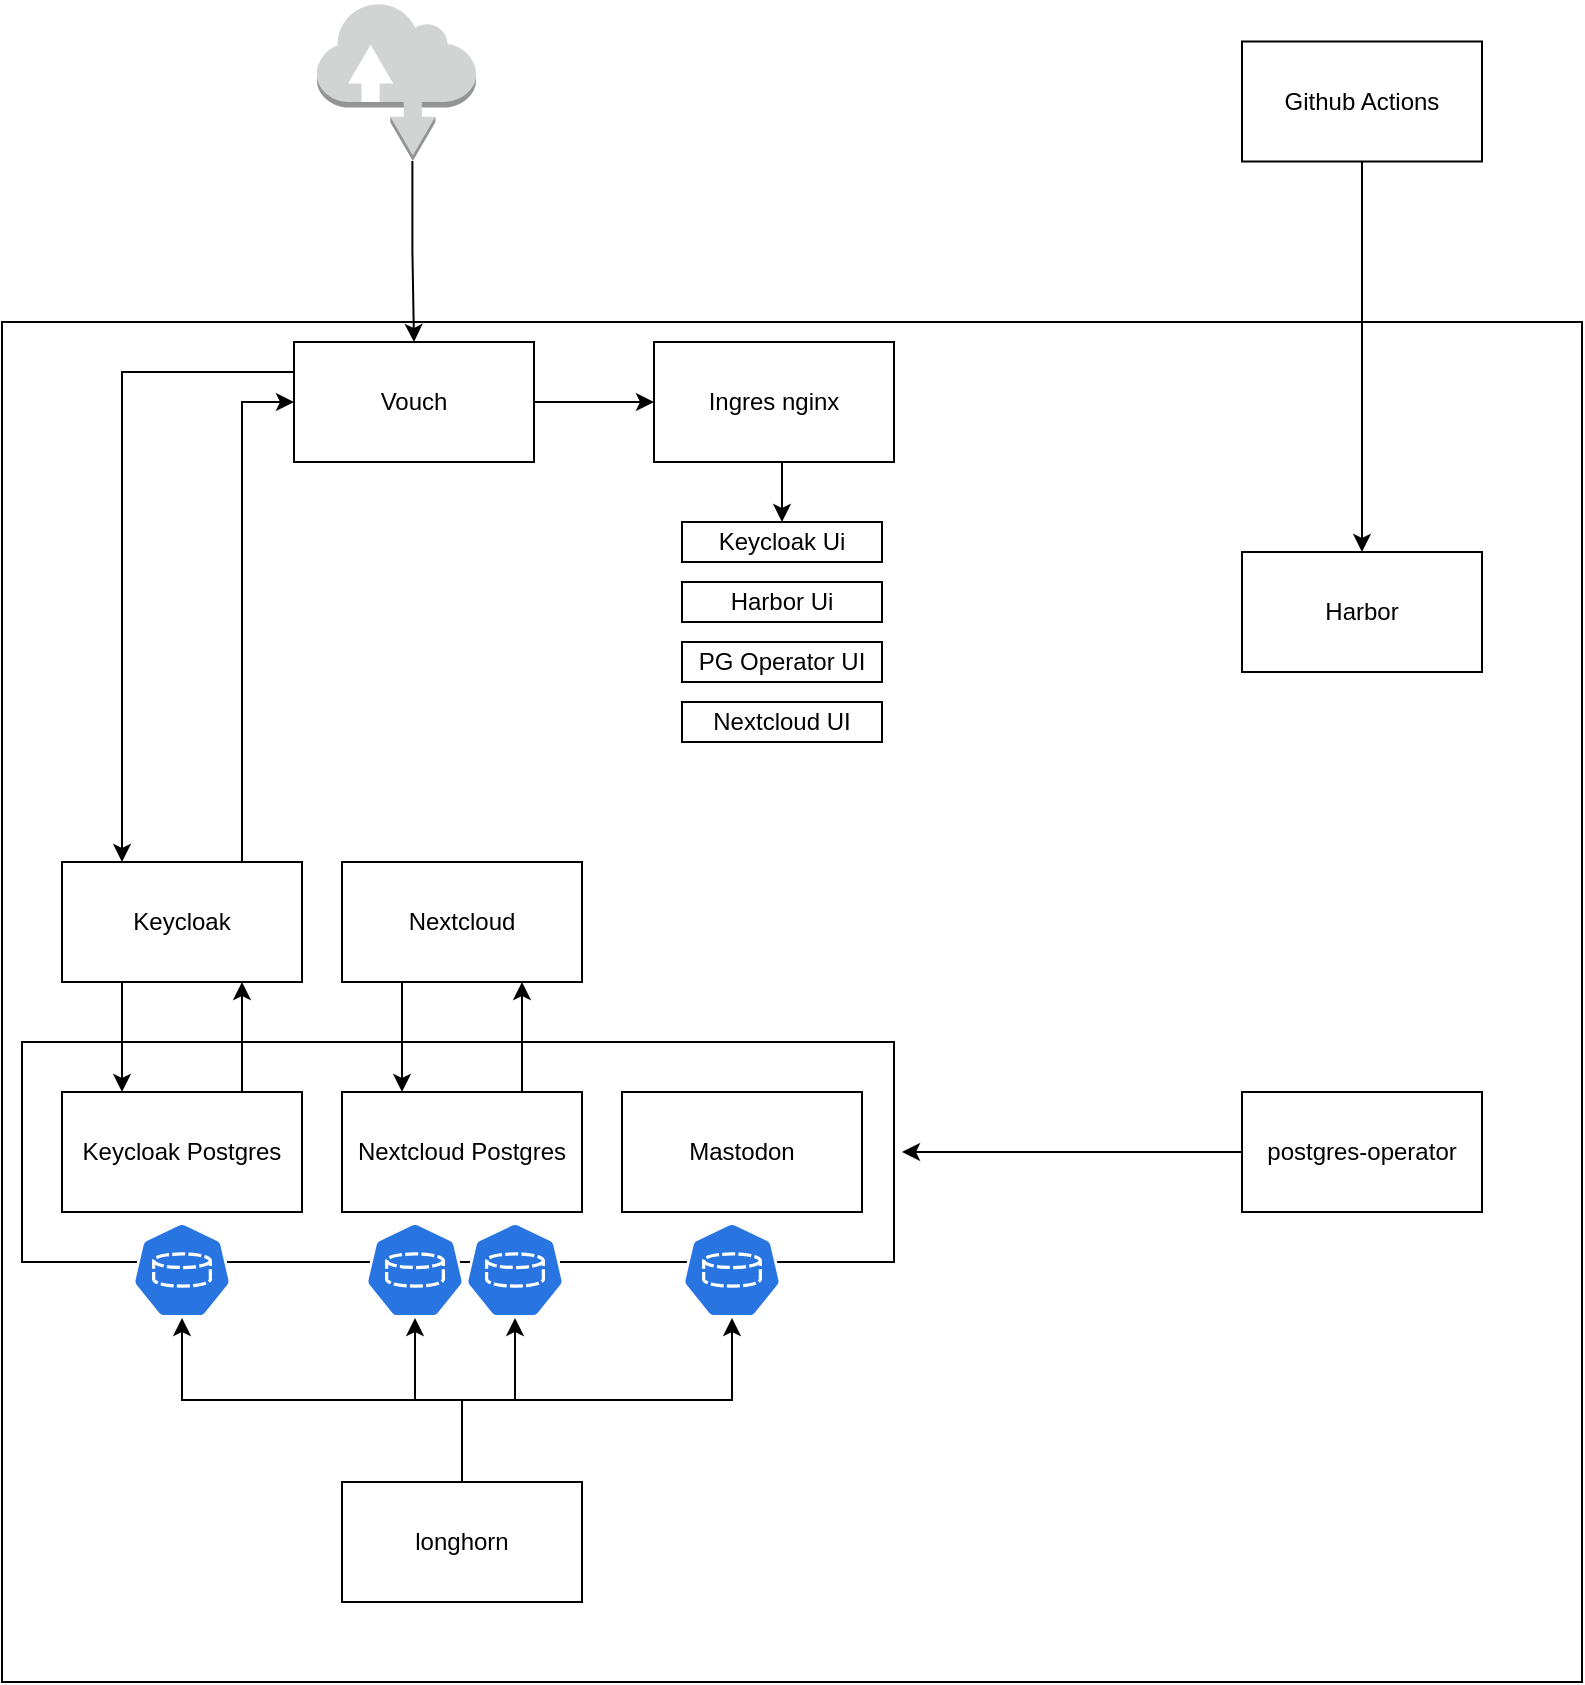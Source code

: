 <mxfile version="20.8.16" type="device"><diagram name="Page-1" id="F2AkuQkdOaABH2RYAQxE"><mxGraphModel dx="1194" dy="2018" grid="1" gridSize="10" guides="1" tooltips="1" connect="1" arrows="1" fold="1" page="1" pageScale="1" pageWidth="827" pageHeight="1169" math="0" shadow="0"><root><mxCell id="0"/><mxCell id="1" parent="0"/><mxCell id="3w4hOIexeYFyK0fPCycI-31" value="" style="rounded=0;whiteSpace=wrap;html=1;" vertex="1" parent="1"><mxGeometry x="10" y="140" width="790" height="680" as="geometry"/></mxCell><mxCell id="3w4hOIexeYFyK0fPCycI-20" value="" style="rounded=0;whiteSpace=wrap;html=1;" vertex="1" parent="1"><mxGeometry x="20" y="500" width="436" height="110" as="geometry"/></mxCell><mxCell id="3w4hOIexeYFyK0fPCycI-1" value="Harbor" style="rounded=0;whiteSpace=wrap;html=1;" vertex="1" parent="1"><mxGeometry x="630" y="255" width="120" height="60" as="geometry"/></mxCell><mxCell id="3w4hOIexeYFyK0fPCycI-56" style="edgeStyle=orthogonalEdgeStyle;rounded=0;orthogonalLoop=1;jettySize=auto;html=1;exitX=0.5;exitY=1;exitDx=0;exitDy=0;entryX=0.5;entryY=0;entryDx=0;entryDy=0;" edge="1" parent="1" source="3w4hOIexeYFyK0fPCycI-2" target="3w4hOIexeYFyK0fPCycI-34"><mxGeometry relative="1" as="geometry"/></mxCell><mxCell id="3w4hOIexeYFyK0fPCycI-2" value="Ingres nginx" style="rounded=0;whiteSpace=wrap;html=1;" vertex="1" parent="1"><mxGeometry x="336" y="150" width="120" height="60" as="geometry"/></mxCell><mxCell id="3w4hOIexeYFyK0fPCycI-19" style="edgeStyle=orthogonalEdgeStyle;rounded=0;orthogonalLoop=1;jettySize=auto;html=1;exitX=0;exitY=0.5;exitDx=0;exitDy=0;" edge="1" parent="1" source="3w4hOIexeYFyK0fPCycI-3"><mxGeometry relative="1" as="geometry"><mxPoint x="460" y="555" as="targetPoint"/></mxGeometry></mxCell><mxCell id="3w4hOIexeYFyK0fPCycI-3" value="postgres-operator" style="rounded=0;whiteSpace=wrap;html=1;" vertex="1" parent="1"><mxGeometry x="630" y="525" width="120" height="60" as="geometry"/></mxCell><mxCell id="3w4hOIexeYFyK0fPCycI-15" style="edgeStyle=orthogonalEdgeStyle;rounded=0;orthogonalLoop=1;jettySize=auto;html=1;exitX=0.5;exitY=0;exitDx=0;exitDy=0;" edge="1" parent="1" source="3w4hOIexeYFyK0fPCycI-4" target="3w4hOIexeYFyK0fPCycI-10"><mxGeometry relative="1" as="geometry"/></mxCell><mxCell id="3w4hOIexeYFyK0fPCycI-16" style="edgeStyle=orthogonalEdgeStyle;rounded=0;orthogonalLoop=1;jettySize=auto;html=1;exitX=0.5;exitY=0;exitDx=0;exitDy=0;entryX=0.5;entryY=1;entryDx=0;entryDy=0;entryPerimeter=0;" edge="1" parent="1" source="3w4hOIexeYFyK0fPCycI-4" target="3w4hOIexeYFyK0fPCycI-11"><mxGeometry relative="1" as="geometry"/></mxCell><mxCell id="3w4hOIexeYFyK0fPCycI-18" style="edgeStyle=orthogonalEdgeStyle;rounded=0;orthogonalLoop=1;jettySize=auto;html=1;exitX=0.5;exitY=0;exitDx=0;exitDy=0;entryX=0.5;entryY=1;entryDx=0;entryDy=0;entryPerimeter=0;" edge="1" parent="1" source="3w4hOIexeYFyK0fPCycI-4" target="3w4hOIexeYFyK0fPCycI-12"><mxGeometry relative="1" as="geometry"/></mxCell><mxCell id="3w4hOIexeYFyK0fPCycI-45" style="edgeStyle=orthogonalEdgeStyle;rounded=0;orthogonalLoop=1;jettySize=auto;html=1;exitX=0.5;exitY=0;exitDx=0;exitDy=0;entryX=0.5;entryY=1;entryDx=0;entryDy=0;entryPerimeter=0;" edge="1" parent="1" source="3w4hOIexeYFyK0fPCycI-4" target="3w4hOIexeYFyK0fPCycI-44"><mxGeometry relative="1" as="geometry"/></mxCell><mxCell id="3w4hOIexeYFyK0fPCycI-4" value="longhorn" style="rounded=0;whiteSpace=wrap;html=1;" vertex="1" parent="1"><mxGeometry x="180" y="720" width="120" height="60" as="geometry"/></mxCell><mxCell id="3w4hOIexeYFyK0fPCycI-33" style="edgeStyle=orthogonalEdgeStyle;rounded=0;orthogonalLoop=1;jettySize=auto;html=1;exitX=0.75;exitY=0;exitDx=0;exitDy=0;entryX=0.75;entryY=1;entryDx=0;entryDy=0;" edge="1" parent="1" source="3w4hOIexeYFyK0fPCycI-7" target="3w4hOIexeYFyK0fPCycI-14"><mxGeometry relative="1" as="geometry"/></mxCell><mxCell id="3w4hOIexeYFyK0fPCycI-7" value="Keycloak Postgres" style="rounded=0;whiteSpace=wrap;html=1;" vertex="1" parent="1"><mxGeometry x="40" y="525" width="120" height="60" as="geometry"/></mxCell><mxCell id="3w4hOIexeYFyK0fPCycI-47" style="edgeStyle=orthogonalEdgeStyle;rounded=0;orthogonalLoop=1;jettySize=auto;html=1;exitX=0.75;exitY=0;exitDx=0;exitDy=0;entryX=0.75;entryY=1;entryDx=0;entryDy=0;" edge="1" parent="1" source="3w4hOIexeYFyK0fPCycI-8" target="3w4hOIexeYFyK0fPCycI-43"><mxGeometry relative="1" as="geometry"/></mxCell><mxCell id="3w4hOIexeYFyK0fPCycI-8" value="Nextcloud Postgres" style="rounded=0;whiteSpace=wrap;html=1;" vertex="1" parent="1"><mxGeometry x="180" y="525" width="120" height="60" as="geometry"/></mxCell><mxCell id="3w4hOIexeYFyK0fPCycI-9" value="Mastodon" style="rounded=0;whiteSpace=wrap;html=1;" vertex="1" parent="1"><mxGeometry x="320" y="525" width="120" height="60" as="geometry"/></mxCell><mxCell id="3w4hOIexeYFyK0fPCycI-10" value="" style="sketch=0;html=1;dashed=0;whitespace=wrap;fillColor=#2875E2;strokeColor=#ffffff;points=[[0.005,0.63,0],[0.1,0.2,0],[0.9,0.2,0],[0.5,0,0],[0.995,0.63,0],[0.72,0.99,0],[0.5,1,0],[0.28,0.99,0]];verticalLabelPosition=bottom;align=center;verticalAlign=top;shape=mxgraph.kubernetes.icon;prIcon=pvc" vertex="1" parent="1"><mxGeometry x="75" y="590" width="50" height="48" as="geometry"/></mxCell><mxCell id="3w4hOIexeYFyK0fPCycI-11" value="" style="sketch=0;html=1;dashed=0;whitespace=wrap;fillColor=#2875E2;strokeColor=#ffffff;points=[[0.005,0.63,0],[0.1,0.2,0],[0.9,0.2,0],[0.5,0,0],[0.995,0.63,0],[0.72,0.99,0],[0.5,1,0],[0.28,0.99,0]];verticalLabelPosition=bottom;align=center;verticalAlign=top;shape=mxgraph.kubernetes.icon;prIcon=pvc" vertex="1" parent="1"><mxGeometry x="191.5" y="590" width="50" height="48" as="geometry"/></mxCell><mxCell id="3w4hOIexeYFyK0fPCycI-12" value="" style="sketch=0;html=1;dashed=0;whitespace=wrap;fillColor=#2875E2;strokeColor=#ffffff;points=[[0.005,0.63,0],[0.1,0.2,0],[0.9,0.2,0],[0.5,0,0],[0.995,0.63,0],[0.72,0.99,0],[0.5,1,0],[0.28,0.99,0]];verticalLabelPosition=bottom;align=center;verticalAlign=top;shape=mxgraph.kubernetes.icon;prIcon=pvc" vertex="1" parent="1"><mxGeometry x="350" y="590" width="50" height="48" as="geometry"/></mxCell><mxCell id="3w4hOIexeYFyK0fPCycI-22" style="edgeStyle=orthogonalEdgeStyle;rounded=0;orthogonalLoop=1;jettySize=auto;html=1;exitX=0;exitY=0.25;exitDx=0;exitDy=0;entryX=0.25;entryY=0;entryDx=0;entryDy=0;" edge="1" parent="1" source="3w4hOIexeYFyK0fPCycI-13" target="3w4hOIexeYFyK0fPCycI-14"><mxGeometry relative="1" as="geometry"/></mxCell><mxCell id="3w4hOIexeYFyK0fPCycI-53" style="edgeStyle=orthogonalEdgeStyle;rounded=0;orthogonalLoop=1;jettySize=auto;html=1;exitX=1;exitY=0.5;exitDx=0;exitDy=0;entryX=0;entryY=0.5;entryDx=0;entryDy=0;" edge="1" parent="1" source="3w4hOIexeYFyK0fPCycI-13" target="3w4hOIexeYFyK0fPCycI-2"><mxGeometry relative="1" as="geometry"/></mxCell><mxCell id="3w4hOIexeYFyK0fPCycI-13" value="Vouch" style="rounded=0;whiteSpace=wrap;html=1;" vertex="1" parent="1"><mxGeometry x="156" y="150" width="120" height="60" as="geometry"/></mxCell><mxCell id="3w4hOIexeYFyK0fPCycI-23" style="edgeStyle=orthogonalEdgeStyle;rounded=0;orthogonalLoop=1;jettySize=auto;html=1;exitX=0.75;exitY=0;exitDx=0;exitDy=0;entryX=0;entryY=0.5;entryDx=0;entryDy=0;" edge="1" parent="1" source="3w4hOIexeYFyK0fPCycI-14" target="3w4hOIexeYFyK0fPCycI-13"><mxGeometry relative="1" as="geometry"/></mxCell><mxCell id="3w4hOIexeYFyK0fPCycI-32" style="edgeStyle=orthogonalEdgeStyle;rounded=0;orthogonalLoop=1;jettySize=auto;html=1;exitX=0.25;exitY=1;exitDx=0;exitDy=0;entryX=0.25;entryY=0;entryDx=0;entryDy=0;" edge="1" parent="1" source="3w4hOIexeYFyK0fPCycI-14" target="3w4hOIexeYFyK0fPCycI-7"><mxGeometry relative="1" as="geometry"/></mxCell><mxCell id="3w4hOIexeYFyK0fPCycI-14" value="Keycloak" style="rounded=0;whiteSpace=wrap;html=1;" vertex="1" parent="1"><mxGeometry x="40" y="410" width="120" height="60" as="geometry"/></mxCell><mxCell id="3w4hOIexeYFyK0fPCycI-25" style="edgeStyle=orthogonalEdgeStyle;rounded=0;orthogonalLoop=1;jettySize=auto;html=1;exitX=0.6;exitY=1;exitDx=0;exitDy=0;exitPerimeter=0;entryX=0.5;entryY=0;entryDx=0;entryDy=0;" edge="1" parent="1" source="3w4hOIexeYFyK0fPCycI-24" target="3w4hOIexeYFyK0fPCycI-13"><mxGeometry relative="1" as="geometry"/></mxCell><mxCell id="3w4hOIexeYFyK0fPCycI-24" value="" style="outlineConnect=0;dashed=0;verticalLabelPosition=bottom;verticalAlign=top;align=center;html=1;shape=mxgraph.aws3.internet;fillColor=#D2D3D3;gradientColor=none;" vertex="1" parent="1"><mxGeometry x="167.5" y="-20" width="79.5" height="79.5" as="geometry"/></mxCell><mxCell id="3w4hOIexeYFyK0fPCycI-30" style="edgeStyle=orthogonalEdgeStyle;rounded=0;orthogonalLoop=1;jettySize=auto;html=1;exitX=0.5;exitY=1;exitDx=0;exitDy=0;" edge="1" parent="1" source="3w4hOIexeYFyK0fPCycI-29" target="3w4hOIexeYFyK0fPCycI-1"><mxGeometry relative="1" as="geometry"/></mxCell><mxCell id="3w4hOIexeYFyK0fPCycI-29" value="Github Actions" style="rounded=0;whiteSpace=wrap;html=1;" vertex="1" parent="1"><mxGeometry x="630" y="-0.25" width="120" height="60" as="geometry"/></mxCell><mxCell id="3w4hOIexeYFyK0fPCycI-34" value="Keycloak Ui" style="rounded=0;whiteSpace=wrap;html=1;" vertex="1" parent="1"><mxGeometry x="350" y="240" width="100" height="20" as="geometry"/></mxCell><mxCell id="3w4hOIexeYFyK0fPCycI-35" value="Harbor Ui" style="rounded=0;whiteSpace=wrap;html=1;" vertex="1" parent="1"><mxGeometry x="350" y="270" width="100" height="20" as="geometry"/></mxCell><mxCell id="3w4hOIexeYFyK0fPCycI-36" value="PG Operator UI" style="rounded=0;whiteSpace=wrap;html=1;" vertex="1" parent="1"><mxGeometry x="350" y="300" width="100" height="20" as="geometry"/></mxCell><mxCell id="3w4hOIexeYFyK0fPCycI-46" style="edgeStyle=orthogonalEdgeStyle;rounded=0;orthogonalLoop=1;jettySize=auto;html=1;exitX=0.25;exitY=1;exitDx=0;exitDy=0;entryX=0.25;entryY=0;entryDx=0;entryDy=0;" edge="1" parent="1" source="3w4hOIexeYFyK0fPCycI-43" target="3w4hOIexeYFyK0fPCycI-8"><mxGeometry relative="1" as="geometry"/></mxCell><mxCell id="3w4hOIexeYFyK0fPCycI-43" value="Nextcloud" style="rounded=0;whiteSpace=wrap;html=1;" vertex="1" parent="1"><mxGeometry x="180" y="410" width="120" height="60" as="geometry"/></mxCell><mxCell id="3w4hOIexeYFyK0fPCycI-44" value="" style="sketch=0;html=1;dashed=0;whitespace=wrap;fillColor=#2875E2;strokeColor=#ffffff;points=[[0.005,0.63,0],[0.1,0.2,0],[0.9,0.2,0],[0.5,0,0],[0.995,0.63,0],[0.72,0.99,0],[0.5,1,0],[0.28,0.99,0]];verticalLabelPosition=bottom;align=center;verticalAlign=top;shape=mxgraph.kubernetes.icon;prIcon=pvc" vertex="1" parent="1"><mxGeometry x="241.5" y="590" width="50" height="48" as="geometry"/></mxCell><mxCell id="3w4hOIexeYFyK0fPCycI-48" value="Nextcloud UI" style="rounded=0;whiteSpace=wrap;html=1;" vertex="1" parent="1"><mxGeometry x="350" y="330" width="100" height="20" as="geometry"/></mxCell></root></mxGraphModel></diagram></mxfile>